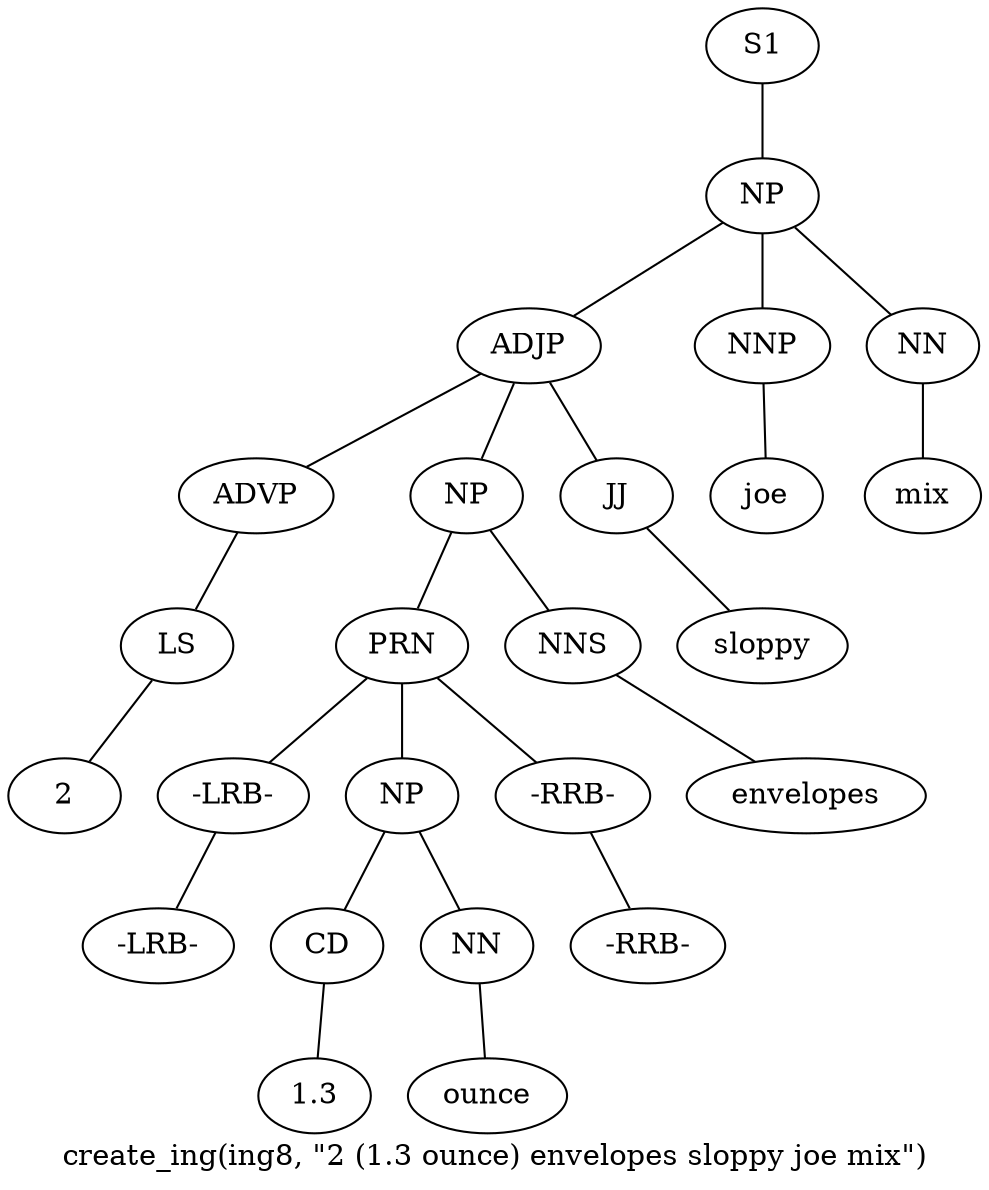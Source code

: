 graph SyntaxGraph {
	label = "create_ing(ing8, \"2 (1.3 ounce) envelopes sloppy joe mix\")";
	Node0 [label="S1"];
	Node1 [label="NP"];
	Node2 [label="ADJP"];
	Node3 [label="ADVP"];
	Node4 [label="LS"];
	Node5 [label="2"];
	Node6 [label="NP"];
	Node7 [label="PRN"];
	Node8 [label="-LRB-"];
	Node9 [label="-LRB-"];
	Node10 [label="NP"];
	Node11 [label="CD"];
	Node12 [label="1.3"];
	Node13 [label="NN"];
	Node14 [label="ounce"];
	Node15 [label="-RRB-"];
	Node16 [label="-RRB-"];
	Node17 [label="NNS"];
	Node18 [label="envelopes"];
	Node19 [label="JJ"];
	Node20 [label="sloppy"];
	Node21 [label="NNP"];
	Node22 [label="joe"];
	Node23 [label="NN"];
	Node24 [label="mix"];

	Node0 -- Node1;
	Node1 -- Node2;
	Node1 -- Node21;
	Node1 -- Node23;
	Node2 -- Node3;
	Node2 -- Node6;
	Node2 -- Node19;
	Node3 -- Node4;
	Node4 -- Node5;
	Node6 -- Node7;
	Node6 -- Node17;
	Node7 -- Node8;
	Node7 -- Node10;
	Node7 -- Node15;
	Node8 -- Node9;
	Node10 -- Node11;
	Node10 -- Node13;
	Node11 -- Node12;
	Node13 -- Node14;
	Node15 -- Node16;
	Node17 -- Node18;
	Node19 -- Node20;
	Node21 -- Node22;
	Node23 -- Node24;
}